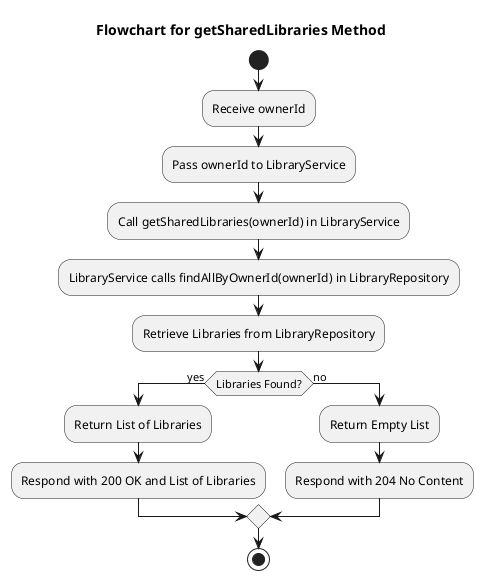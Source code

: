 @startuml
title Flowchart for getSharedLibraries Method

start
:Receive ownerId;
:Pass ownerId to LibraryService;
:Call getSharedLibraries(ownerId) in LibraryService;
:LibraryService calls findAllByOwnerId(ownerId) in LibraryRepository;

:Retrieve Libraries from LibraryRepository;
if (Libraries Found?) then (yes)
  :Return List of Libraries;
  :Respond with 200 OK and List of Libraries;
else (no)
  :Return Empty List;
  :Respond with 204 No Content;
endif

stop
@enduml